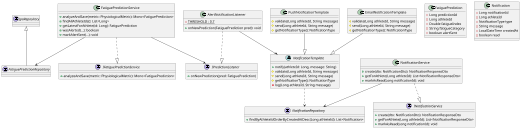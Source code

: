 @startuml

' Интерфейсы
interface IPredictionListener {
  + onNewPrediction(pred: FatiguePrediction)
}

interface IFatiguePredictionService {
  + analyzeAndSave(metric: PhysiologicalMetric): Mono<FatiguePrediction>
}

interface INotificationService {
  + create(dto: NotificationDto): NotificationResponseDto
  + getForAthlete(Long athleteId): List<NotificationResponseDto>
  + markAsRead(Long notificationId): void
}

' Сущности и репозитории
class FatiguePrediction {
  - Long predictionId
  - Long athleteId
  - Double fatigueIndex
  - String fatigueCategory
  - boolean alertSent
}

class Notification {
  - Long notificationId
  - Long athleteId
  - NotificationType type
  - String message
  - LocalDateTime createdAt
  - boolean read
}

interface FatiguePredictionRepository extends JpaRepository
interface NotificationRepository{
 + findByAthleteIdOrderByCreatedAtDesc(Long athleteId): List<Notification>
}

' Сервисы
class FatiguePredictionService {
  + analyzeAndSave(metric: PhysiologicalMetric): Mono<FatiguePrediction>
  + findAllAthleteIds(): List<Long>
  + getLatestForAthlete(id: Long): FatiguePrediction
  + wasAlerted(...): boolean
  + markAlertSent(...): void
}

class NotificationService {
  + create(dto: NotificationDto): NotificationResponseDto
  + getForAthlete(Long athleteId): List<NotificationResponseDto>
  + markAsRead(Long notificationId): void
}

abstract class NotificationTemplate {
  + notify(athleteId: Long, message: String)
  # validate(Long athleteId, String message)
  # send(Long athleteId, String message)
  # getNotificationType(): NotificationType
  - log(Long athleteId, String message)
}

class EmailNotificationTemplate{
  # validate(Long athleteId, String message)
  # send(Long athleteId, String message)
  # getNotificationType(): NotificationType
}
class PushNotificationTemplate{
  # validate(Long athleteId, String message)
  # send(Long athleteId, String message)
  # getNotificationType(): NotificationType
}
class AlertNotificationListener{
  - {static} THRESHOLD : 0.7
  + onNewPrediction(FatiguePrediction pred): void
}

' Связи
FatiguePredictionService ..|> IFatiguePredictionService
NotificationService ..|> INotificationService

FatiguePredictionService --> FatiguePredictionRepository
NotificationService --> NotificationRepository

FatiguePredictionService --> IPredictionListener
AlertNotificationListener ..|> IPredictionListener

NotificationTemplate ..> NotificationRepository
EmailNotificationTemplate --|> NotificationTemplate
PushNotificationTemplate --|> NotificationTemplate

AlertNotificationListener --> NotificationTemplate

skinparam dpi 100
scale max 500 width
@enduml
